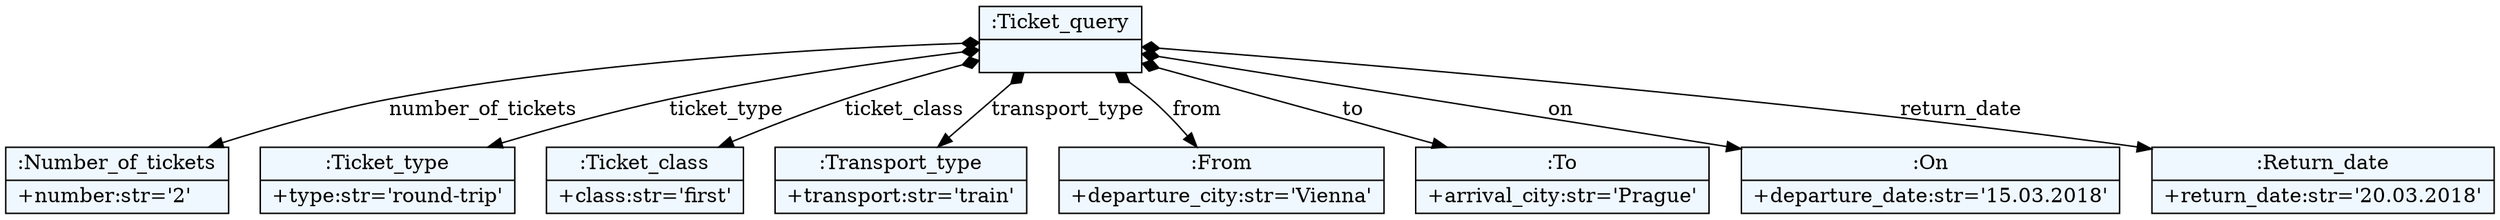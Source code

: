 
    digraph xtext {
    fontname = "Bitstream Vera Sans"
    fontsize = 8
    node[
        shape=record,
        style=filled,
        fillcolor=aliceblue
    ]
    nodesep = 0.3
    edge[dir=black,arrowtail=empty]


140632934135120 -> 140632933775456 [label="number_of_tickets" arrowtail=diamond dir=both]
140632933775456[label="{:Number_of_tickets|+number:str='2'\l}"]
140632934135120 -> 140632933057816 [label="ticket_type" arrowtail=diamond dir=both]
140632933057816[label="{:Ticket_type|+type:str='round-trip'\l}"]
140632934135120 -> 140632932380008 [label="ticket_class" arrowtail=diamond dir=both]
140632932380008[label="{:Ticket_class|+class:str='first'\l}"]
140632934135120 -> 140632932380064 [label="transport_type" arrowtail=diamond dir=both]
140632932380064[label="{:Transport_type|+transport:str='train'\l}"]
140632934135120 -> 140632932377376 [label="from" arrowtail=diamond dir=both]
140632932377376[label="{:From|+departure_city:str='Vienna'\l}"]
140632934135120 -> 140632933826232 [label="to" arrowtail=diamond dir=both]
140632933826232[label="{:To|+arrival_city:str='Prague'\l}"]
140632934135120 -> 140632932321096 [label="on" arrowtail=diamond dir=both]
140632932321096[label="{:On|+departure_date:str='15.03.2018'\l}"]
140632934135120 -> 140632933826064 [label="return_date" arrowtail=diamond dir=both]
140632933826064[label="{:Return_date|+return_date:str='20.03.2018'\l}"]
140632934135120[label="{:Ticket_query|}"]

}
